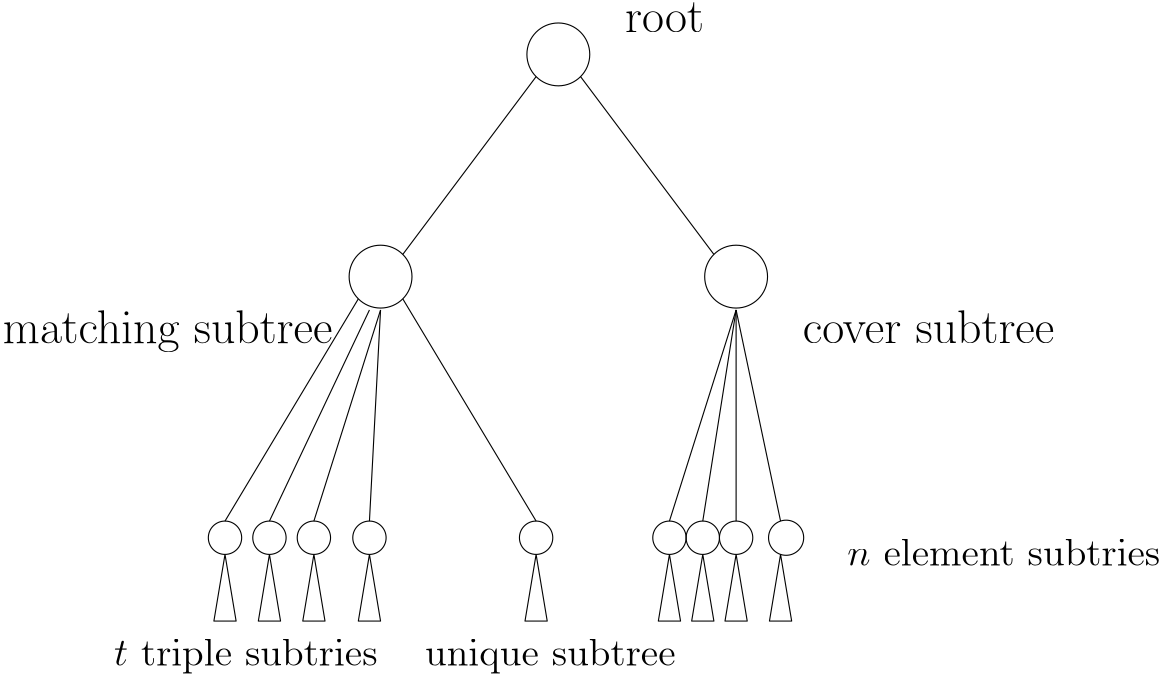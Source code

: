 <?xml version="1.0"?>
<!DOCTYPE ipe SYSTEM "ipe.dtd">
<ipe version="70005" creator="Ipe 7.1.4">
<info created="D:20151125121544" modified="D:20151125122953"/>
<ipestyle name="basic">
<symbol name="arrow/arc(spx)">
<path stroke="sym-stroke" fill="sym-stroke" pen="sym-pen">
0 0 m
-1 0.333 l
-1 -0.333 l
h
</path>
</symbol>
<symbol name="arrow/farc(spx)">
<path stroke="sym-stroke" fill="white" pen="sym-pen">
0 0 m
-1 0.333 l
-1 -0.333 l
h
</path>
</symbol>
<symbol name="mark/circle(sx)" transformations="translations">
<path fill="sym-stroke">
0.6 0 0 0.6 0 0 e
0.4 0 0 0.4 0 0 e
</path>
</symbol>
<symbol name="mark/disk(sx)" transformations="translations">
<path fill="sym-stroke">
0.6 0 0 0.6 0 0 e
</path>
</symbol>
<symbol name="mark/fdisk(sfx)" transformations="translations">
<group>
<path fill="sym-fill">
0.5 0 0 0.5 0 0 e
</path>
<path fill="sym-stroke" fillrule="eofill">
0.6 0 0 0.6 0 0 e
0.4 0 0 0.4 0 0 e
</path>
</group>
</symbol>
<symbol name="mark/box(sx)" transformations="translations">
<path fill="sym-stroke" fillrule="eofill">
-0.6 -0.6 m
0.6 -0.6 l
0.6 0.6 l
-0.6 0.6 l
h
-0.4 -0.4 m
0.4 -0.4 l
0.4 0.4 l
-0.4 0.4 l
h
</path>
</symbol>
<symbol name="mark/square(sx)" transformations="translations">
<path fill="sym-stroke">
-0.6 -0.6 m
0.6 -0.6 l
0.6 0.6 l
-0.6 0.6 l
h
</path>
</symbol>
<symbol name="mark/fsquare(sfx)" transformations="translations">
<group>
<path fill="sym-fill">
-0.5 -0.5 m
0.5 -0.5 l
0.5 0.5 l
-0.5 0.5 l
h
</path>
<path fill="sym-stroke" fillrule="eofill">
-0.6 -0.6 m
0.6 -0.6 l
0.6 0.6 l
-0.6 0.6 l
h
-0.4 -0.4 m
0.4 -0.4 l
0.4 0.4 l
-0.4 0.4 l
h
</path>
</group>
</symbol>
<symbol name="mark/cross(sx)" transformations="translations">
<group>
<path fill="sym-stroke">
-0.43 -0.57 m
0.57 0.43 l
0.43 0.57 l
-0.57 -0.43 l
h
</path>
<path fill="sym-stroke">
-0.43 0.57 m
0.57 -0.43 l
0.43 -0.57 l
-0.57 0.43 l
h
</path>
</group>
</symbol>
<symbol name="arrow/fnormal(spx)">
<path stroke="sym-stroke" fill="white" pen="sym-pen">
0 0 m
-1 0.333 l
-1 -0.333 l
h
</path>
</symbol>
<symbol name="arrow/pointed(spx)">
<path stroke="sym-stroke" fill="sym-stroke" pen="sym-pen">
0 0 m
-1 0.333 l
-0.8 0 l
-1 -0.333 l
h
</path>
</symbol>
<symbol name="arrow/fpointed(spx)">
<path stroke="sym-stroke" fill="white" pen="sym-pen">
0 0 m
-1 0.333 l
-0.8 0 l
-1 -0.333 l
h
</path>
</symbol>
<symbol name="arrow/linear(spx)">
<path stroke="sym-stroke" pen="sym-pen">
-1 0.333 m
0 0 l
-1 -0.333 l
</path>
</symbol>
<symbol name="arrow/fdouble(spx)">
<path stroke="sym-stroke" fill="white" pen="sym-pen">
0 0 m
-1 0.333 l
-1 -0.333 l
h
-1 0 m
-2 0.333 l
-2 -0.333 l
h
</path>
</symbol>
<symbol name="arrow/double(spx)">
<path stroke="sym-stroke" fill="sym-stroke" pen="sym-pen">
0 0 m
-1 0.333 l
-1 -0.333 l
h
-1 0 m
-2 0.333 l
-2 -0.333 l
h
</path>
</symbol>
<pen name="heavier" value="0.8"/>
<pen name="fat" value="1.2"/>
<pen name="ultrafat" value="2"/>
<symbolsize name="large" value="5"/>
<symbolsize name="small" value="2"/>
<symbolsize name="tiny" value="1.1"/>
<arrowsize name="large" value="10"/>
<arrowsize name="small" value="5"/>
<arrowsize name="tiny" value="3"/>
<color name="red" value="1 0 0"/>
<color name="green" value="0 1 0"/>
<color name="blue" value="0 0 1"/>
<color name="yellow" value="1 1 0"/>
<color name="orange" value="1 0.647 0"/>
<color name="gold" value="1 0.843 0"/>
<color name="purple" value="0.627 0.125 0.941"/>
<color name="gray" value="0.745"/>
<color name="brown" value="0.647 0.165 0.165"/>
<color name="navy" value="0 0 0.502"/>
<color name="pink" value="1 0.753 0.796"/>
<color name="seagreen" value="0.18 0.545 0.341"/>
<color name="turquoise" value="0.251 0.878 0.816"/>
<color name="violet" value="0.933 0.51 0.933"/>
<color name="darkblue" value="0 0 0.545"/>
<color name="darkcyan" value="0 0.545 0.545"/>
<color name="darkgray" value="0.663"/>
<color name="darkgreen" value="0 0.392 0"/>
<color name="darkmagenta" value="0.545 0 0.545"/>
<color name="darkorange" value="1 0.549 0"/>
<color name="darkred" value="0.545 0 0"/>
<color name="lightblue" value="0.678 0.847 0.902"/>
<color name="lightcyan" value="0.878 1 1"/>
<color name="lightgray" value="0.827"/>
<color name="lightgreen" value="0.565 0.933 0.565"/>
<color name="lightyellow" value="1 1 0.878"/>
<dashstyle name="dashed" value="[4] 0"/>
<dashstyle name="dotted" value="[1 3] 0"/>
<dashstyle name="dash dotted" value="[4 2 1 2] 0"/>
<dashstyle name="dash dot dotted" value="[4 2 1 2 1 2] 0"/>
<textsize name="large" value="\large"/>
<textsize name="Large" value="\Large"/>
<textsize name="LARGE" value="\LARGE"/>
<textsize name="huge" value="\huge"/>
<textsize name="Huge" value="\Huge"/>
<textsize name="small" value="\small"/>
<textsize name="footnote" value="\footnotesize"/>
<textsize name="tiny" value="\tiny"/>
<textstyle name="center" begin="\begin{center}" end="\end{center}"/>
<textstyle name="itemize" begin="\begin{itemize}" end="\end{itemize}"/>
<textstyle name="item" begin="\begin{itemize}\item{}" end="\end{itemize}"/>
<gridsize name="4 pts" value="4"/>
<gridsize name="8 pts (~3 mm)" value="8"/>
<gridsize name="16 pts (~6 mm)" value="16"/>
<gridsize name="32 pts (~12 mm)" value="32"/>
<gridsize name="10 pts (~3.5 mm)" value="10"/>
<gridsize name="20 pts (~7 mm)" value="20"/>
<gridsize name="14 pts (~5 mm)" value="14"/>
<gridsize name="28 pts (~10 mm)" value="28"/>
<gridsize name="56 pts (~20 mm)" value="56"/>
<anglesize name="90 deg" value="90"/>
<anglesize name="60 deg" value="60"/>
<anglesize name="45 deg" value="45"/>
<anglesize name="30 deg" value="30"/>
<anglesize name="22.5 deg" value="22.5"/>
<tiling name="falling" angle="-60" step="4" width="1"/>
<tiling name="rising" angle="30" step="4" width="1"/>
</ipestyle>
<page>
<layer name="alpha"/>
<view layers="alpha" active="alpha"/>
<path layer="alpha" stroke="black">
11.3137 0 0 11.3137 216 776 e
</path>
<path stroke="black">
208 768 m
160 704 l
</path>
<path stroke="black">
224 768 m
272 704 l
</path>
<path stroke="black">
11.3137 0 0 11.3137 152 696 e
</path>
<path stroke="black">
11.3137 0 0 11.3137 280 696 e
</path>
<text transformations="translations" pos="240 784" stroke="black" type="label" width="28.433" height="10.587" depth="0" valign="baseline" size="LARGE">root</text>
<text matrix="1 0 0 1 -80 -32" transformations="translations" pos="96 704" stroke="black" type="label" width="118.77" height="11.954" depth="3.35" valign="baseline" size="LARGE">matching subtree</text>
<text transformations="translations" pos="304 672" stroke="black" type="label" width="90.587" height="11.955" depth="0" valign="baseline" size="LARGE">cover subtree</text>
<path stroke="black">
144 688 m
96 608 l
</path>
<path stroke="black">
160 688 m
208 608 l
</path>
<path stroke="black">
148 684 m
112 608 l
</path>
<path stroke="black">
152 684 m
128 608 l
</path>
<path stroke="black">
152 684 m
148 608 l
</path>
<path stroke="black">
6 0 0 6 96 602 e
</path>
<path stroke="black">
6 0 0 6 112 602 e
</path>
<path stroke="black">
6 0 0 6 128 602 e
</path>
<path stroke="black">
6 0 0 6 148 602 e
</path>
<path stroke="black">
96 596 m
92 572 l
100 572 l
96 596 l
</path>
<path stroke="black">
112 596 m
108 572 l
116 572 l
112 596 l
</path>
<path stroke="black">
128 596 m
124 572 l
132 572 l
128 596 l
</path>
<path stroke="black">
148 596 m
144 572 l
152 572 l
148 596 l
</path>
<path stroke="black">
6 0 0 6 208 602 e
</path>
<path stroke="black">
208 596 m
204 572 l
212 572 l
208 596 l
</path>
<path stroke="black">
280 684 m
280 608 l
280 608 l
</path>
<path stroke="black">
280 684 m
268 608 l
</path>
<path stroke="black">
280 684 m
256 608 l
</path>
<path stroke="black">
280 684 m
296 608 l
</path>
<path stroke="black">
6 0 0 6 256 602 e
</path>
<path stroke="black">
6 0 0 6 268 602 e
</path>
<path stroke="black">
6 0 0 6 280 602 e
</path>
<path matrix="1 0 0 1 4 0" stroke="black">
6.32456 0 0 6.32456 294 602 e
</path>
<text matrix="1 0 0 1 40 -48" transformations="translations" pos="16 604" stroke="black" type="label" width="94.974" height="9.962" depth="2.79" valign="baseline" size="Large">$t$ triple subtries</text>
<text matrix="1 0 0 1 -24 0" transformations="translations" pos="192 556" stroke="black" type="label" width="90.214" height="9.962" depth="2.79" valign="baseline" size="Large">unique subtree</text>
<path stroke="black">
256 596 m
252 572 l
260 572 l
256 596 l
</path>
<path stroke="black">
268 596 m
264 572 l
272 572 l
268 596 l
</path>
<path stroke="black">
280 596 m
276 572 l
284 572 l
280 596 l
</path>
<path stroke="black">
296 596 m
292 572 l
300 572 l
296 596 l
</path>
<text transformations="translations" pos="320 592" stroke="black" type="label" width="112.724" height="9.963" depth="0" valign="baseline" size="Large">$n$ element subtries</text>
</page>
</ipe>

